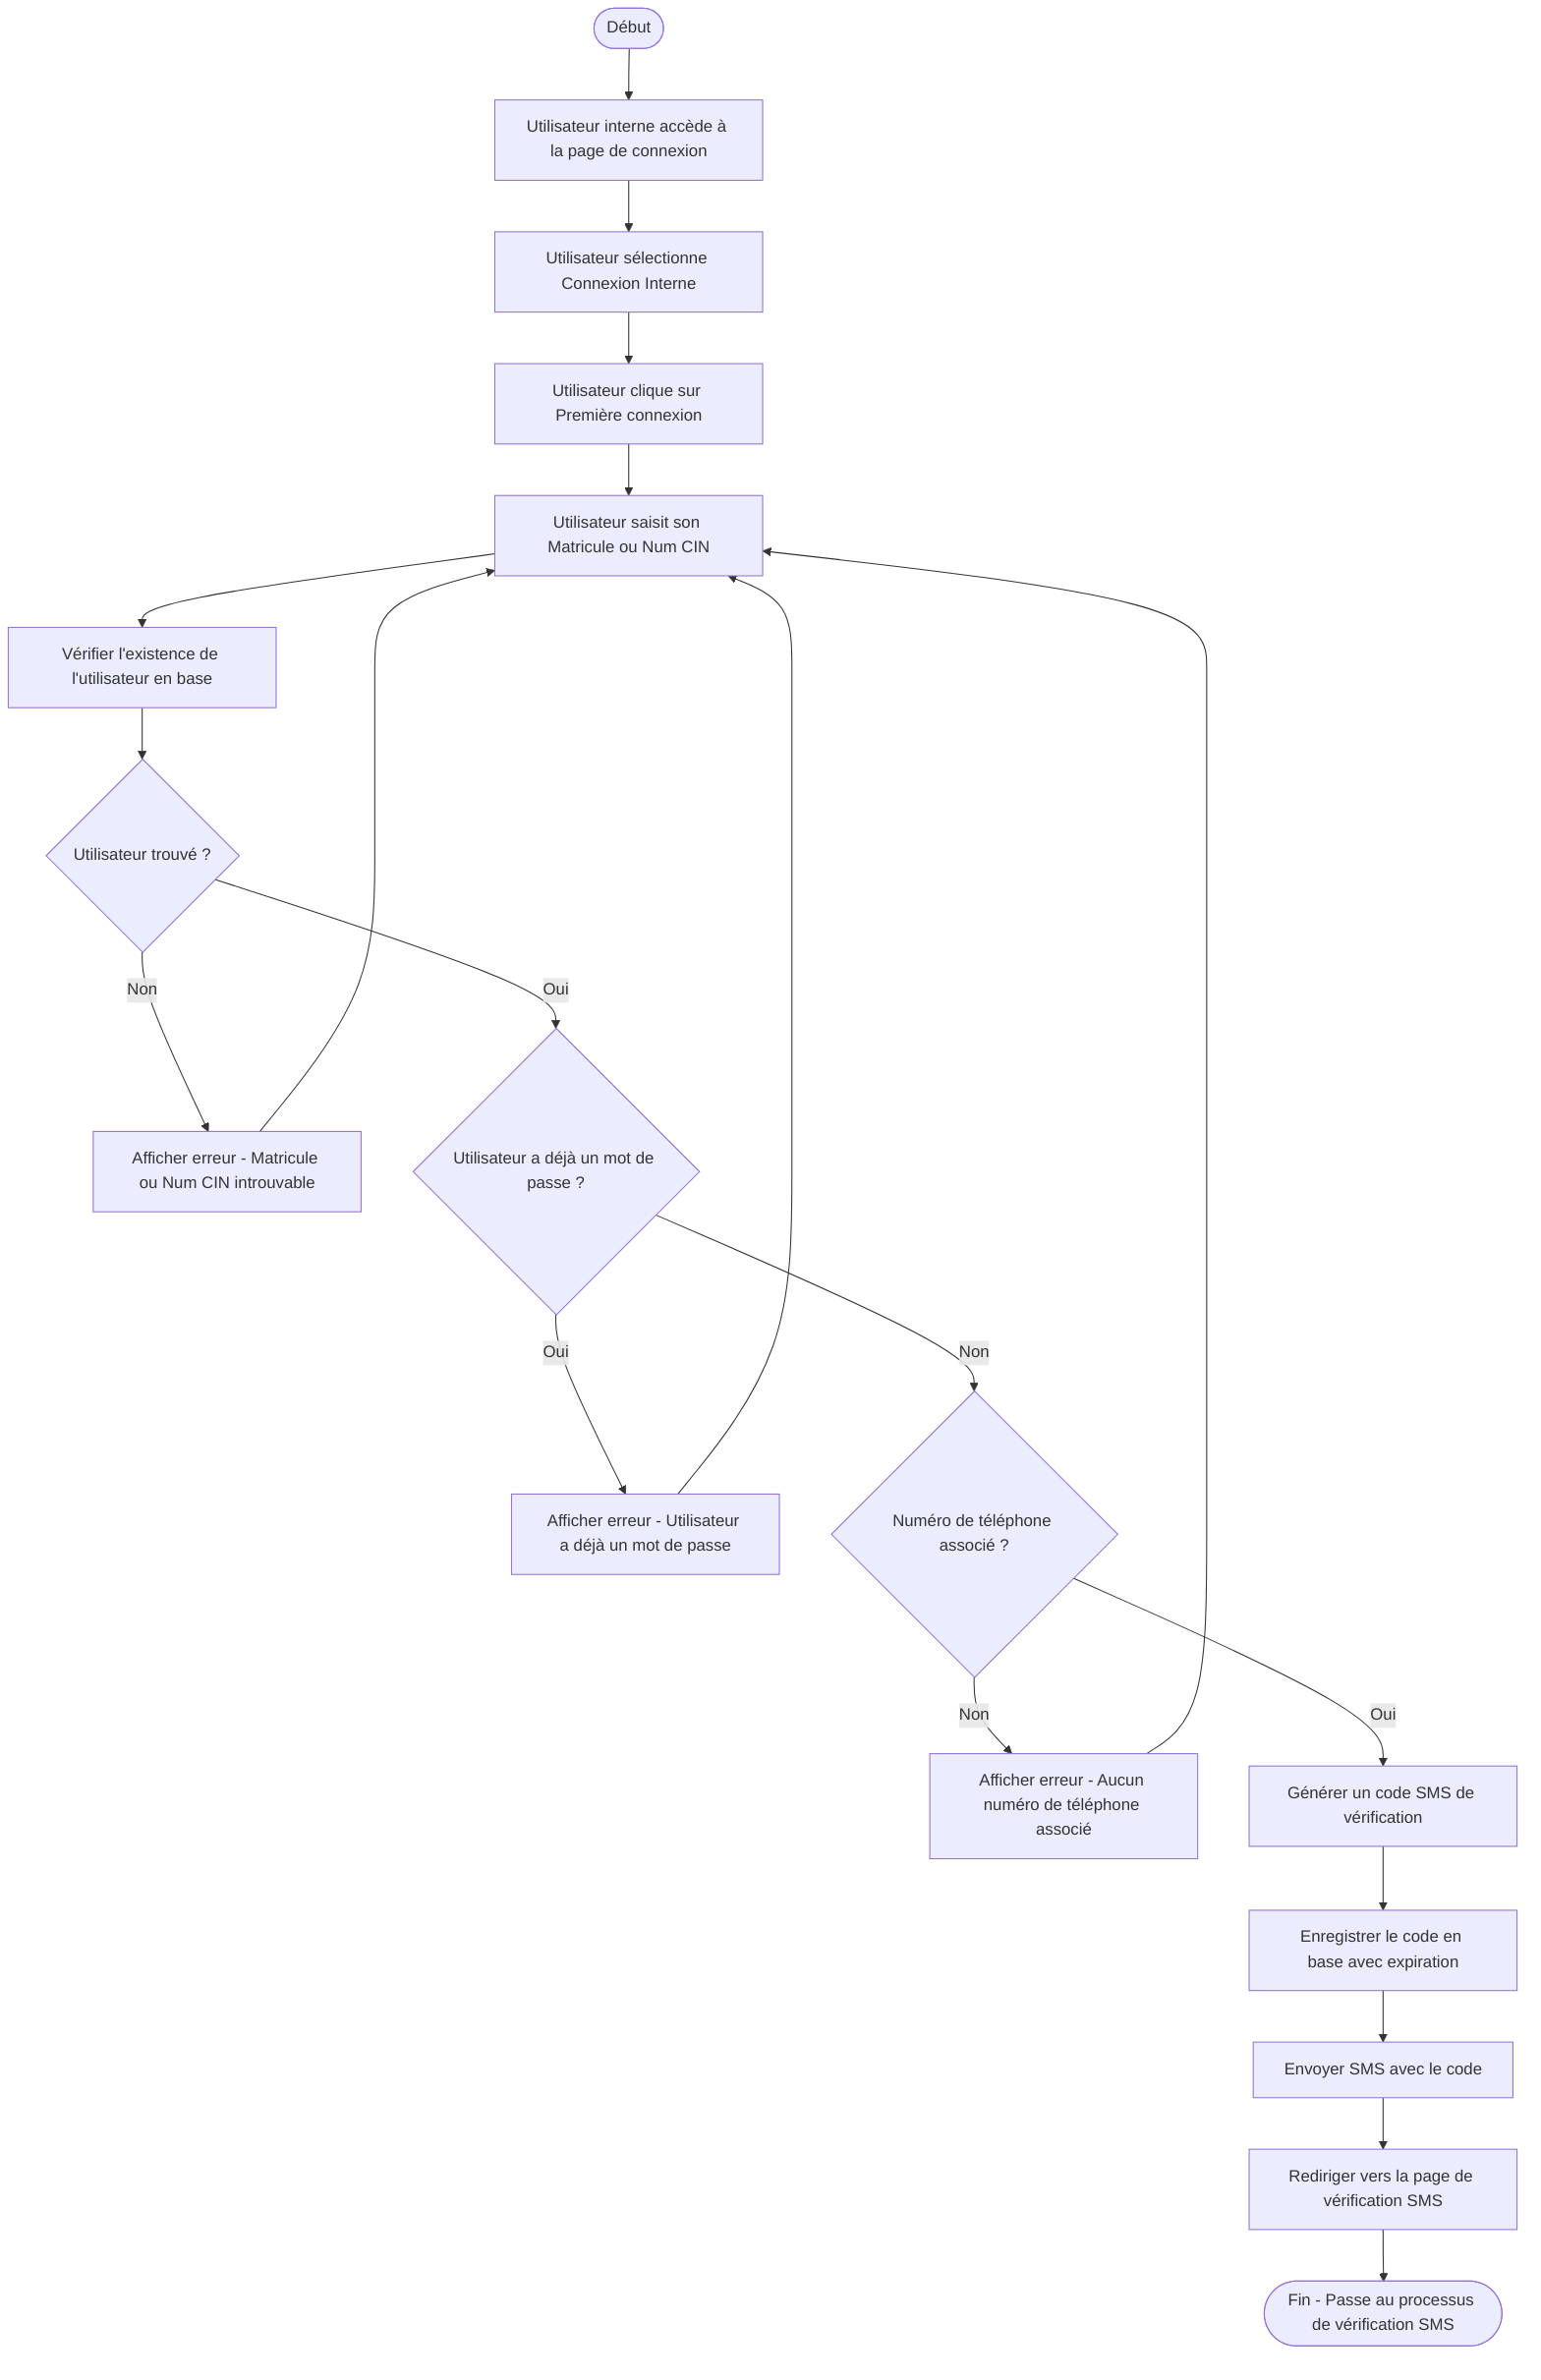 flowchart TD
    Start([Début]) --> A[Utilisateur interne accède à la page de connexion]
    A --> B[Utilisateur sélectionne Connexion Interne]
    B --> C[Utilisateur clique sur Première connexion]
    C --> D[Utilisateur saisit son Matricule ou Num CIN]
    D --> E[Vérifier l'existence de l'utilisateur en base]
    E --> F{Utilisateur trouvé ?}
    F -->|Non| G[Afficher erreur - Matricule ou Num CIN introuvable]
    G --> D
    F -->|Oui| H{Utilisateur a déjà un mot de passe ?}
    H -->|Oui| I[Afficher erreur - Utilisateur a déjà un mot de passe]
    I --> D
    H -->|Non| J{Numéro de téléphone associé ?}
    J -->|Non| K[Afficher erreur - Aucun numéro de téléphone associé]
    K --> D
    J -->|Oui| L[Générer un code SMS de vérification]
    L --> M[Enregistrer le code en base avec expiration]
    M --> N[Envoyer SMS avec le code]
    N --> O[Rediriger vers la page de vérification SMS]
    O --> End([Fin - Passe au processus de vérification SMS])